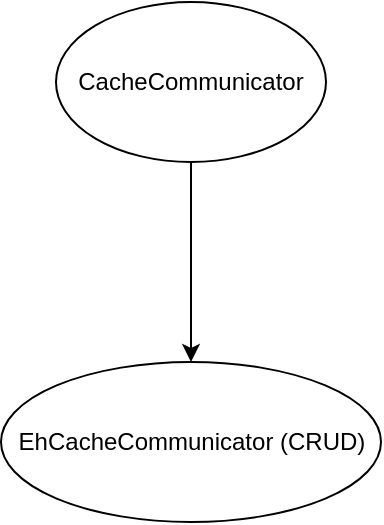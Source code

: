 <mxfile version="22.1.16" type="github">
  <diagram name="Page-1" id="0T50kvCg7JCrsGowZ0Ff">
    <mxGraphModel dx="1450" dy="603" grid="1" gridSize="10" guides="1" tooltips="1" connect="1" arrows="1" fold="1" page="1" pageScale="1" pageWidth="850" pageHeight="1100" math="0" shadow="0">
      <root>
        <mxCell id="0" />
        <mxCell id="1" parent="0" />
        <mxCell id="3FGBhueQCdPl_l66B77o-1" value="EhCacheCommunicator (CRUD)" style="ellipse;whiteSpace=wrap;html=1;" vertex="1" parent="1">
          <mxGeometry x="297.5" y="220" width="190" height="80" as="geometry" />
        </mxCell>
        <mxCell id="3FGBhueQCdPl_l66B77o-2" value="CacheCommunicator" style="ellipse;whiteSpace=wrap;html=1;" vertex="1" parent="1">
          <mxGeometry x="325" y="40" width="135" height="80" as="geometry" />
        </mxCell>
        <mxCell id="3FGBhueQCdPl_l66B77o-3" value="" style="endArrow=classic;html=1;rounded=0;entryX=0.5;entryY=0;entryDx=0;entryDy=0;exitX=0.5;exitY=1;exitDx=0;exitDy=0;" edge="1" parent="1" source="3FGBhueQCdPl_l66B77o-2" target="3FGBhueQCdPl_l66B77o-1">
          <mxGeometry width="50" height="50" relative="1" as="geometry">
            <mxPoint x="330" y="180" as="sourcePoint" />
            <mxPoint x="380" y="130" as="targetPoint" />
          </mxGeometry>
        </mxCell>
      </root>
    </mxGraphModel>
  </diagram>
</mxfile>

